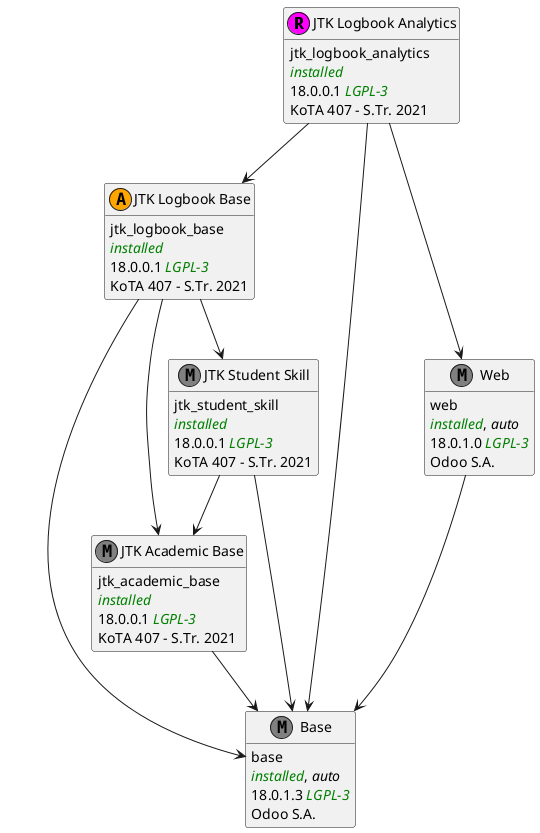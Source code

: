@startuml JTK Logbook Analytics
!define Root(name,desc) class name as "desc" << (R,magenta) >>
!define App(name,desc) class name as "desc" << (A,orange) >>
!define Module(name,desc) class name as "desc" << (M,grey) >>
!define tech_name(x) <b>x</b>
!define installed(x) <color:green><i>x</i></color>
!define not_installed(x) <color:red><i>x</i></color>
!define free(x) <color:green><i>x</i></color>
!define paid(x) <color:magenta><i>x - paid!</i></color>
!define ee(x) <color:magenta><i>x</i></color>
!define version(x) x
!define author(x) x
hide methods
Root(jtk_logbook_analytics, "JTK Logbook Analytics") {
    jtk_logbook_analytics
    installed(installed)
    version(18.0.0.1) free(LGPL-3)
    KoTA 407 - S.Tr. 2021
}
App(jtk_logbook_base, "JTK Logbook Base") {
    jtk_logbook_base
    installed(installed)
    version(18.0.0.1) free(LGPL-3)
    KoTA 407 - S.Tr. 2021
}
Module(base, "Base") {
    base
    installed(installed), <i>auto</i>
    version(18.0.1.3) free(LGPL-3)
    Odoo S.A.
}
Module(jtk_academic_base, "JTK Academic Base") {
    jtk_academic_base
    installed(installed)
    version(18.0.0.1) free(LGPL-3)
    KoTA 407 - S.Tr. 2021
}
Module(jtk_student_skill, "JTK Student Skill") {
    jtk_student_skill
    installed(installed)
    version(18.0.0.1) free(LGPL-3)
    KoTA 407 - S.Tr. 2021
}
Module(web, "Web") {
    web
    installed(installed), <i>auto</i>
    version(18.0.1.0) free(LGPL-3)
    Odoo S.A.
}
jtk_logbook_base --> base
jtk_academic_base --> base
jtk_logbook_base --> jtk_academic_base
jtk_student_skill --> base
jtk_student_skill --> jtk_academic_base
jtk_logbook_base --> jtk_student_skill
jtk_logbook_analytics --> jtk_logbook_base
jtk_logbook_analytics --> base
web --> base
jtk_logbook_analytics --> web
@enduml